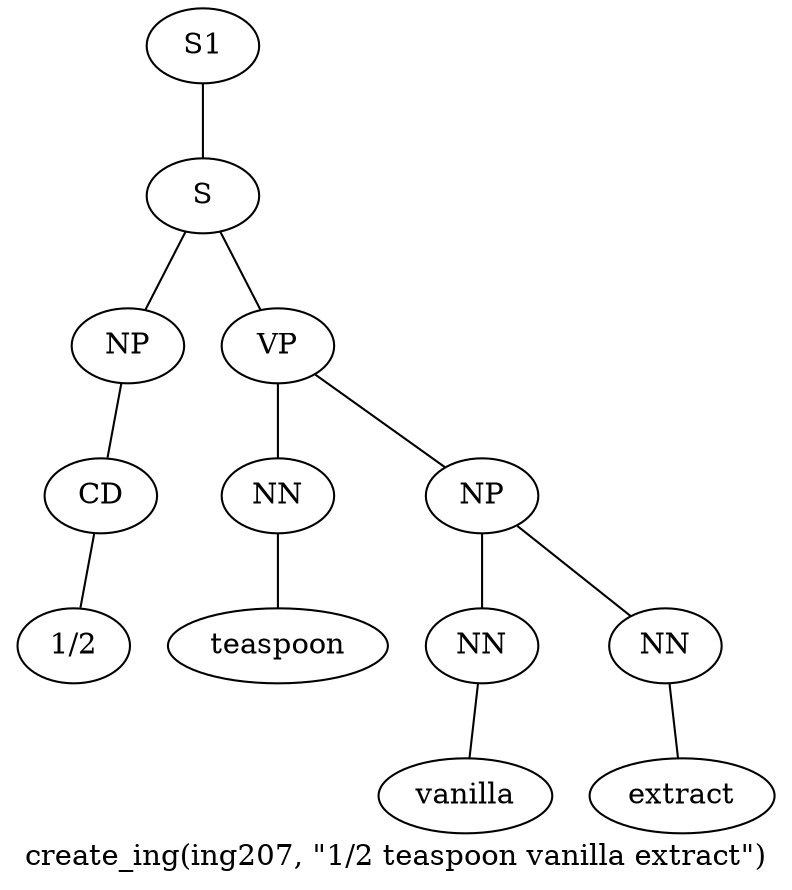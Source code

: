 graph SyntaxGraph {
	label = "create_ing(ing207, \"1/2 teaspoon vanilla extract\")";
	Node0 [label="S1"];
	Node1 [label="S"];
	Node2 [label="NP"];
	Node3 [label="CD"];
	Node4 [label="1/2"];
	Node5 [label="VP"];
	Node6 [label="NN"];
	Node7 [label="teaspoon"];
	Node8 [label="NP"];
	Node9 [label="NN"];
	Node10 [label="vanilla"];
	Node11 [label="NN"];
	Node12 [label="extract"];

	Node0 -- Node1;
	Node1 -- Node2;
	Node1 -- Node5;
	Node2 -- Node3;
	Node3 -- Node4;
	Node5 -- Node6;
	Node5 -- Node8;
	Node6 -- Node7;
	Node8 -- Node9;
	Node8 -- Node11;
	Node9 -- Node10;
	Node11 -- Node12;
}